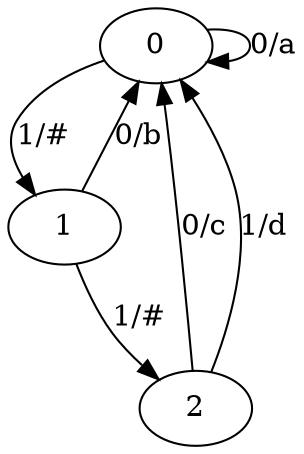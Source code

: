 digraph automate {
	0 -> 0 [label="0/a"];
	0 -> 1 [label="1/#"];
	1 -> 0 [label="0/b"];
	1 -> 2 [label="1/#
"];
	2 -> 0 [label="0/c"];
	2 -> 0 [label="1/d"];
}